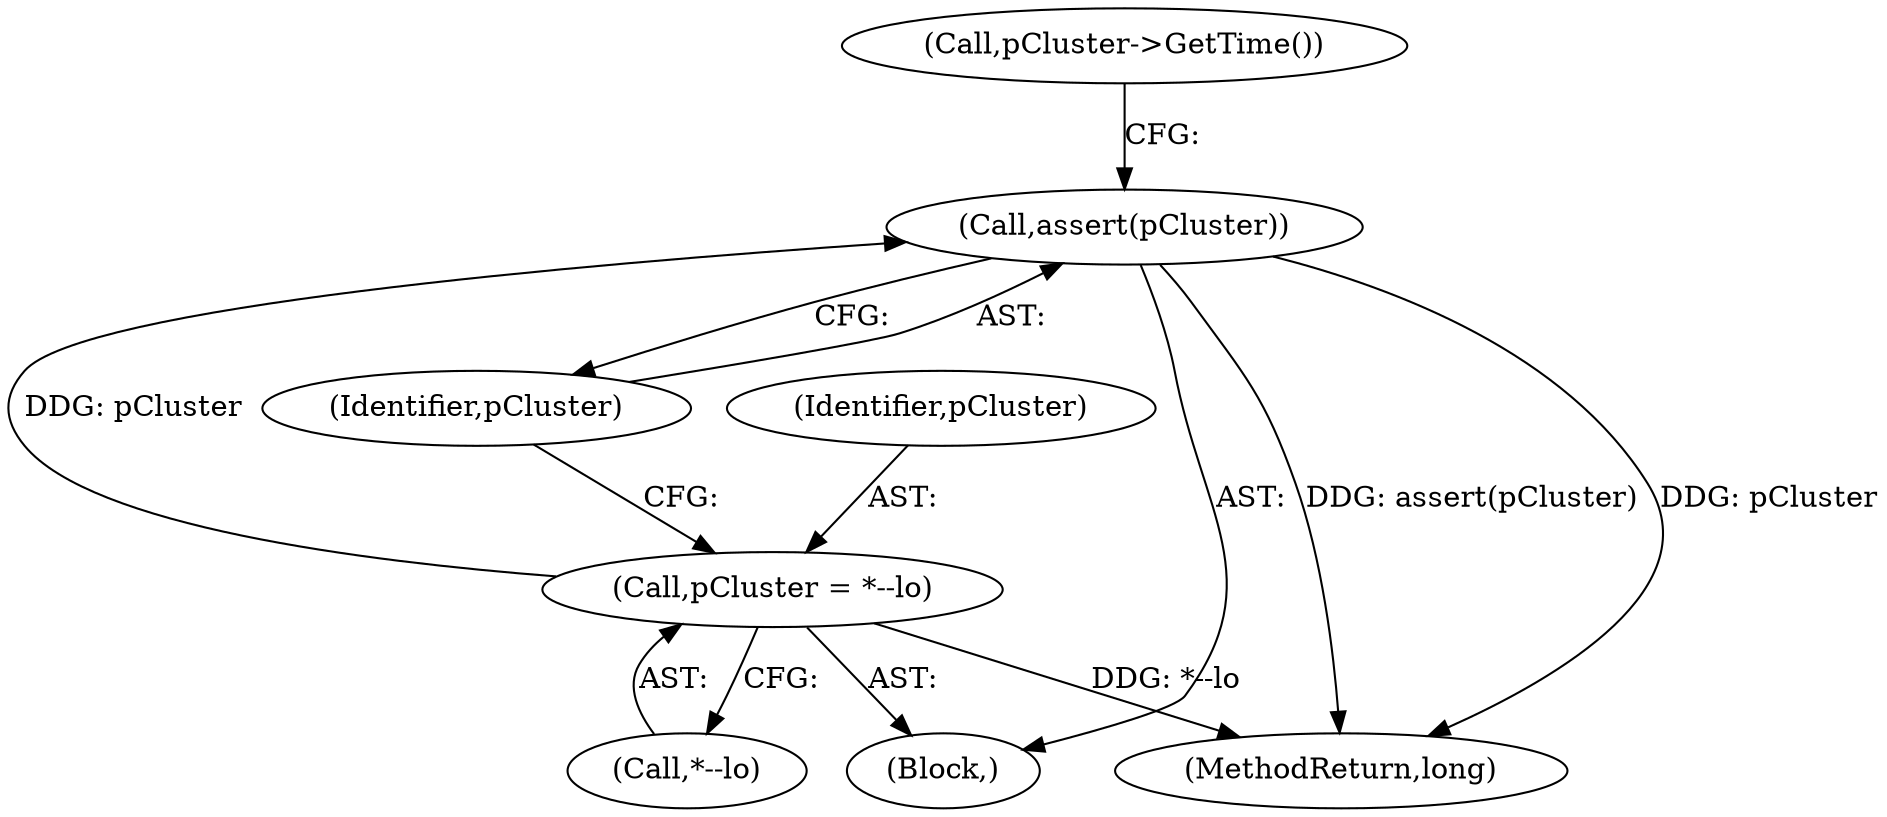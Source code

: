 digraph "0_Android_04839626ed859623901ebd3a5fd483982186b59d_198@pointer" {
"1000251" [label="(Call,assert(pCluster))"];
"1000246" [label="(Call,pCluster = *--lo)"];
"1000251" [label="(Call,assert(pCluster))"];
"1000246" [label="(Call,pCluster = *--lo)"];
"1000248" [label="(Call,*--lo)"];
"1000255" [label="(Call,pCluster->GetTime())"];
"1000252" [label="(Identifier,pCluster)"];
"1000106" [label="(Block,)"];
"1000247" [label="(Identifier,pCluster)"];
"1000305" [label="(MethodReturn,long)"];
"1000251" -> "1000106"  [label="AST: "];
"1000251" -> "1000252"  [label="CFG: "];
"1000252" -> "1000251"  [label="AST: "];
"1000255" -> "1000251"  [label="CFG: "];
"1000251" -> "1000305"  [label="DDG: assert(pCluster)"];
"1000251" -> "1000305"  [label="DDG: pCluster"];
"1000246" -> "1000251"  [label="DDG: pCluster"];
"1000246" -> "1000106"  [label="AST: "];
"1000246" -> "1000248"  [label="CFG: "];
"1000247" -> "1000246"  [label="AST: "];
"1000248" -> "1000246"  [label="AST: "];
"1000252" -> "1000246"  [label="CFG: "];
"1000246" -> "1000305"  [label="DDG: *--lo"];
}
